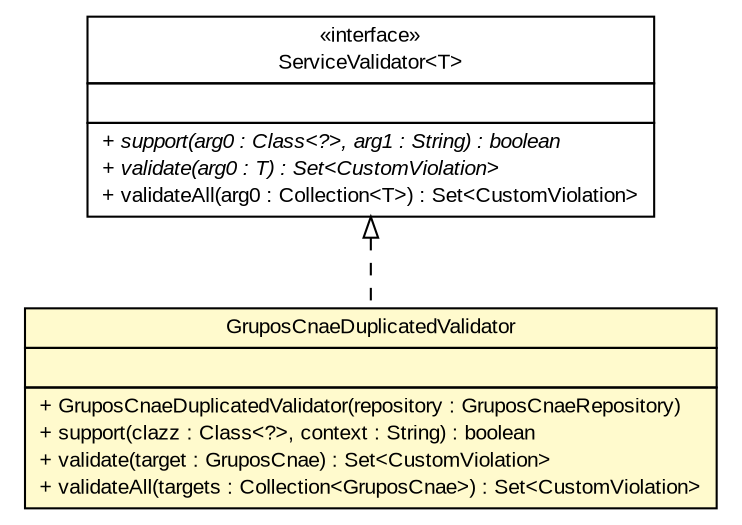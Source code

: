 #!/usr/local/bin/dot
#
# Class diagram 
# Generated by UMLGraph version R5_6 (http://www.umlgraph.org/)
#

digraph G {
	edge [fontname="arial",fontsize=10,labelfontname="arial",labelfontsize=10];
	node [fontname="arial",fontsize=10,shape=plaintext];
	nodesep=0.25;
	ranksep=0.5;
	// br.gov.to.sefaz.arr.parametros.business.service.validator.GruposCnaeDuplicatedValidator
	c15479 [label=<<table title="br.gov.to.sefaz.arr.parametros.business.service.validator.GruposCnaeDuplicatedValidator" border="0" cellborder="1" cellspacing="0" cellpadding="2" port="p" bgcolor="lemonChiffon" href="./GruposCnaeDuplicatedValidator.html">
		<tr><td><table border="0" cellspacing="0" cellpadding="1">
<tr><td align="center" balign="center"> GruposCnaeDuplicatedValidator </td></tr>
		</table></td></tr>
		<tr><td><table border="0" cellspacing="0" cellpadding="1">
<tr><td align="left" balign="left">  </td></tr>
		</table></td></tr>
		<tr><td><table border="0" cellspacing="0" cellpadding="1">
<tr><td align="left" balign="left"> + GruposCnaeDuplicatedValidator(repository : GruposCnaeRepository) </td></tr>
<tr><td align="left" balign="left"> + support(clazz : Class&lt;?&gt;, context : String) : boolean </td></tr>
<tr><td align="left" balign="left"> + validate(target : GruposCnae) : Set&lt;CustomViolation&gt; </td></tr>
<tr><td align="left" balign="left"> + validateAll(targets : Collection&lt;GruposCnae&gt;) : Set&lt;CustomViolation&gt; </td></tr>
		</table></td></tr>
		</table>>, URL="./GruposCnaeDuplicatedValidator.html", fontname="arial", fontcolor="black", fontsize=10.0];
	//br.gov.to.sefaz.arr.parametros.business.service.validator.GruposCnaeDuplicatedValidator implements br.gov.to.sefaz.business.service.validation.ServiceValidator<T>
	c15576:p -> c15479:p [dir=back,arrowtail=empty,style=dashed];
	// br.gov.to.sefaz.business.service.validation.ServiceValidator<T>
	c15576 [label=<<table title="br.gov.to.sefaz.business.service.validation.ServiceValidator" border="0" cellborder="1" cellspacing="0" cellpadding="2" port="p" href="http://java.sun.com/j2se/1.4.2/docs/api/br/gov/to/sefaz/business/service/validation/ServiceValidator.html">
		<tr><td><table border="0" cellspacing="0" cellpadding="1">
<tr><td align="center" balign="center"> &#171;interface&#187; </td></tr>
<tr><td align="center" balign="center"> ServiceValidator&lt;T&gt; </td></tr>
		</table></td></tr>
		<tr><td><table border="0" cellspacing="0" cellpadding="1">
<tr><td align="left" balign="left">  </td></tr>
		</table></td></tr>
		<tr><td><table border="0" cellspacing="0" cellpadding="1">
<tr><td align="left" balign="left"><font face="arial italic" point-size="10.0"> + support(arg0 : Class&lt;?&gt;, arg1 : String) : boolean </font></td></tr>
<tr><td align="left" balign="left"><font face="arial italic" point-size="10.0"> + validate(arg0 : T) : Set&lt;CustomViolation&gt; </font></td></tr>
<tr><td align="left" balign="left"> + validateAll(arg0 : Collection&lt;T&gt;) : Set&lt;CustomViolation&gt; </td></tr>
		</table></td></tr>
		</table>>, URL="http://java.sun.com/j2se/1.4.2/docs/api/br/gov/to/sefaz/business/service/validation/ServiceValidator.html", fontname="arial", fontcolor="black", fontsize=10.0];
}

